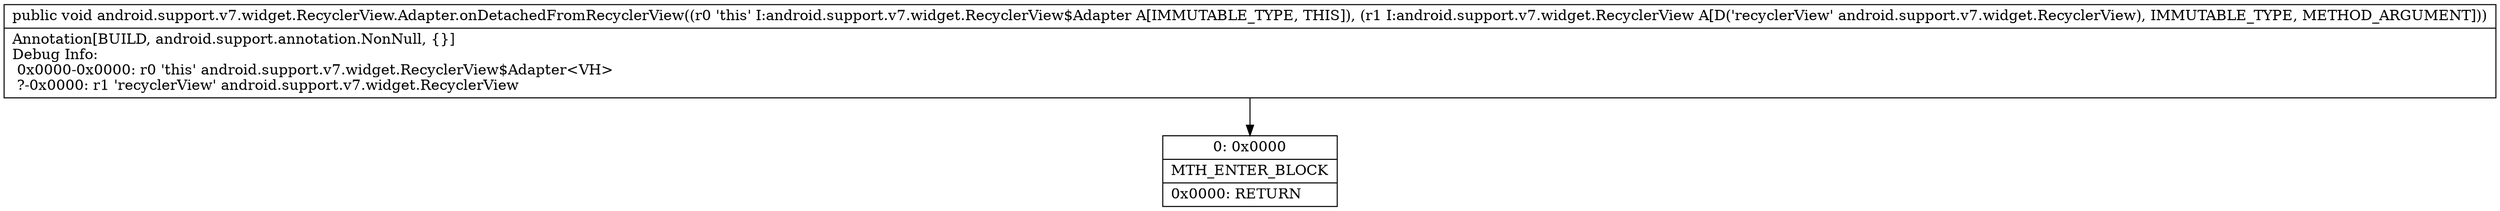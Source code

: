 digraph "CFG forandroid.support.v7.widget.RecyclerView.Adapter.onDetachedFromRecyclerView(Landroid\/support\/v7\/widget\/RecyclerView;)V" {
Node_0 [shape=record,label="{0\:\ 0x0000|MTH_ENTER_BLOCK\l|0x0000: RETURN   \l}"];
MethodNode[shape=record,label="{public void android.support.v7.widget.RecyclerView.Adapter.onDetachedFromRecyclerView((r0 'this' I:android.support.v7.widget.RecyclerView$Adapter A[IMMUTABLE_TYPE, THIS]), (r1 I:android.support.v7.widget.RecyclerView A[D('recyclerView' android.support.v7.widget.RecyclerView), IMMUTABLE_TYPE, METHOD_ARGUMENT]))  | Annotation[BUILD, android.support.annotation.NonNull, \{\}]\lDebug Info:\l  0x0000\-0x0000: r0 'this' android.support.v7.widget.RecyclerView$Adapter\<VH\>\l  ?\-0x0000: r1 'recyclerView' android.support.v7.widget.RecyclerView\l}"];
MethodNode -> Node_0;
}


